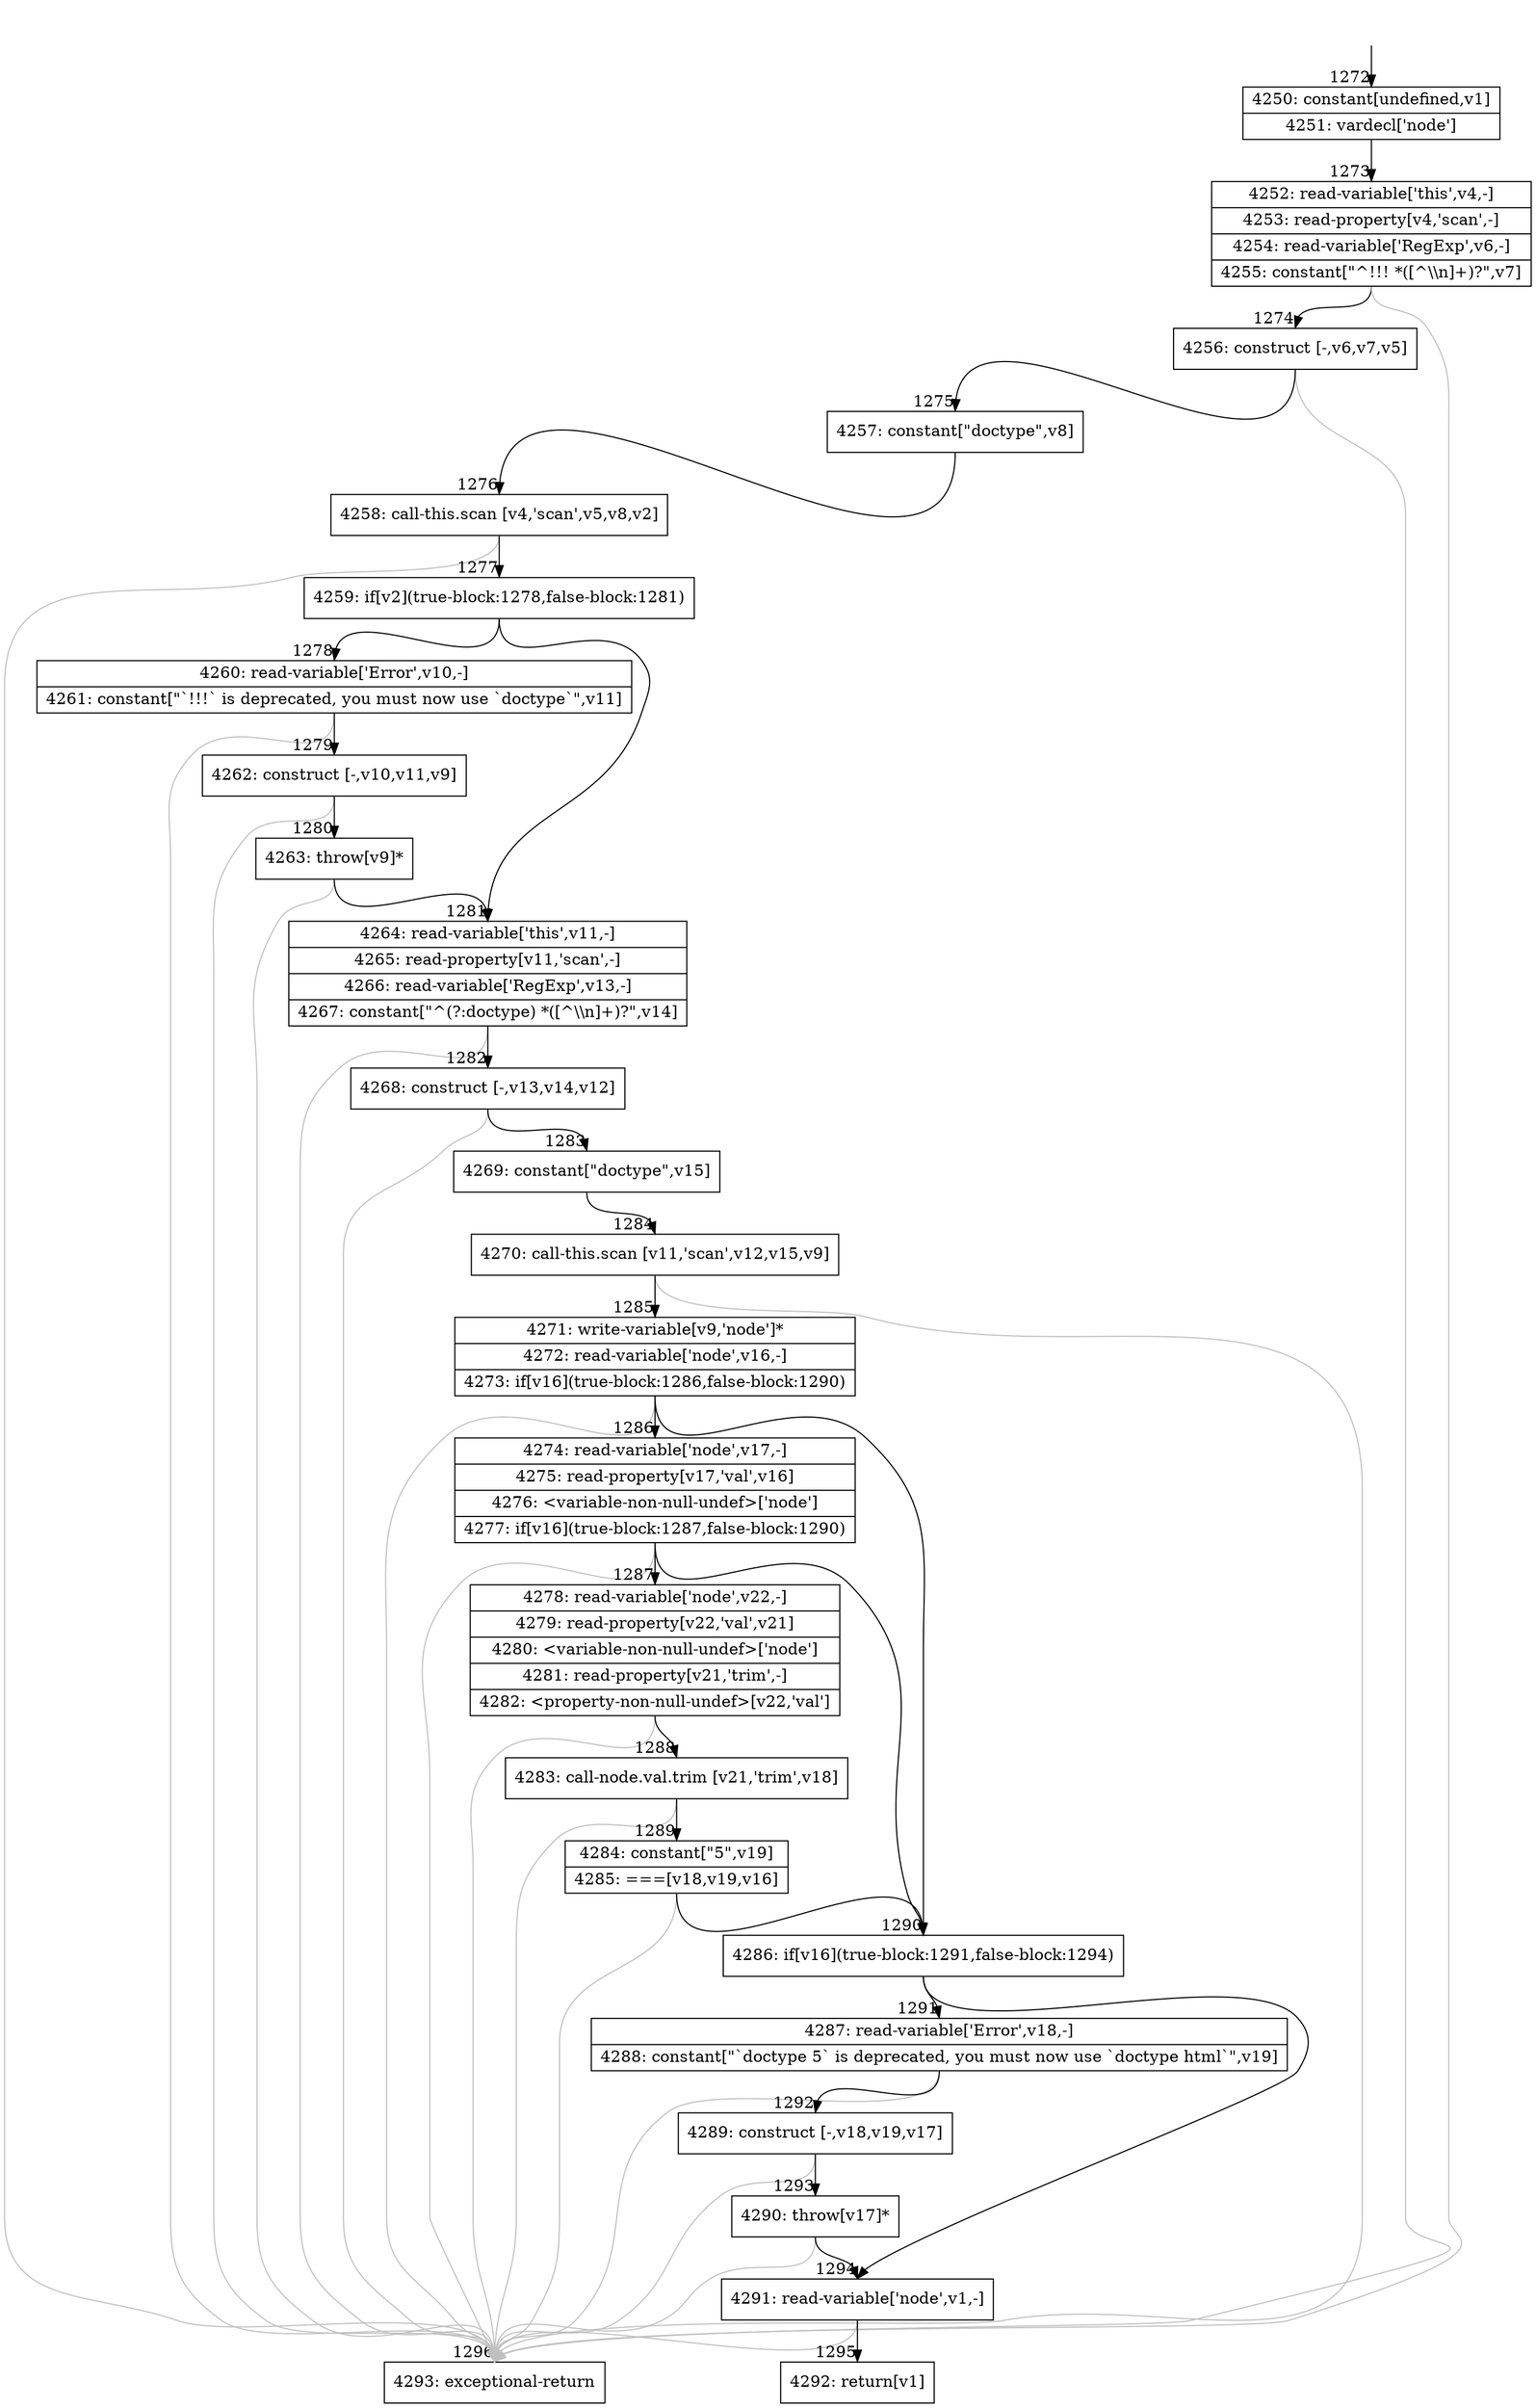 digraph {
rankdir="TD"
BB_entry73[shape=none,label=""];
BB_entry73 -> BB1272 [tailport=s, headport=n, headlabel="    1272"]
BB1272 [shape=record label="{4250: constant[undefined,v1]|4251: vardecl['node']}" ] 
BB1272 -> BB1273 [tailport=s, headport=n, headlabel="      1273"]
BB1273 [shape=record label="{4252: read-variable['this',v4,-]|4253: read-property[v4,'scan',-]|4254: read-variable['RegExp',v6,-]|4255: constant[\"^!!! *([^\\\\n]+)?\",v7]}" ] 
BB1273 -> BB1274 [tailport=s, headport=n, headlabel="      1274"]
BB1273 -> BB1296 [tailport=s, headport=n, color=gray, headlabel="      1296"]
BB1274 [shape=record label="{4256: construct [-,v6,v7,v5]}" ] 
BB1274 -> BB1275 [tailport=s, headport=n, headlabel="      1275"]
BB1274 -> BB1296 [tailport=s, headport=n, color=gray]
BB1275 [shape=record label="{4257: constant[\"doctype\",v8]}" ] 
BB1275 -> BB1276 [tailport=s, headport=n, headlabel="      1276"]
BB1276 [shape=record label="{4258: call-this.scan [v4,'scan',v5,v8,v2]}" ] 
BB1276 -> BB1277 [tailport=s, headport=n, headlabel="      1277"]
BB1276 -> BB1296 [tailport=s, headport=n, color=gray]
BB1277 [shape=record label="{4259: if[v2](true-block:1278,false-block:1281)}" ] 
BB1277 -> BB1278 [tailport=s, headport=n, headlabel="      1278"]
BB1277 -> BB1281 [tailport=s, headport=n, headlabel="      1281"]
BB1278 [shape=record label="{4260: read-variable['Error',v10,-]|4261: constant[\"`!!!` is deprecated, you must now use `doctype`\",v11]}" ] 
BB1278 -> BB1279 [tailport=s, headport=n, headlabel="      1279"]
BB1278 -> BB1296 [tailport=s, headport=n, color=gray]
BB1279 [shape=record label="{4262: construct [-,v10,v11,v9]}" ] 
BB1279 -> BB1280 [tailport=s, headport=n, headlabel="      1280"]
BB1279 -> BB1296 [tailport=s, headport=n, color=gray]
BB1280 [shape=record label="{4263: throw[v9]*}" ] 
BB1280 -> BB1281 [tailport=s, headport=n]
BB1280 -> BB1296 [tailport=s, headport=n, color=gray]
BB1281 [shape=record label="{4264: read-variable['this',v11,-]|4265: read-property[v11,'scan',-]|4266: read-variable['RegExp',v13,-]|4267: constant[\"^(?:doctype) *([^\\\\n]+)?\",v14]}" ] 
BB1281 -> BB1282 [tailport=s, headport=n, headlabel="      1282"]
BB1281 -> BB1296 [tailport=s, headport=n, color=gray]
BB1282 [shape=record label="{4268: construct [-,v13,v14,v12]}" ] 
BB1282 -> BB1283 [tailport=s, headport=n, headlabel="      1283"]
BB1282 -> BB1296 [tailport=s, headport=n, color=gray]
BB1283 [shape=record label="{4269: constant[\"doctype\",v15]}" ] 
BB1283 -> BB1284 [tailport=s, headport=n, headlabel="      1284"]
BB1284 [shape=record label="{4270: call-this.scan [v11,'scan',v12,v15,v9]}" ] 
BB1284 -> BB1285 [tailport=s, headport=n, headlabel="      1285"]
BB1284 -> BB1296 [tailport=s, headport=n, color=gray]
BB1285 [shape=record label="{4271: write-variable[v9,'node']*|4272: read-variable['node',v16,-]|4273: if[v16](true-block:1286,false-block:1290)}" ] 
BB1285 -> BB1290 [tailport=s, headport=n, headlabel="      1290"]
BB1285 -> BB1286 [tailport=s, headport=n, headlabel="      1286"]
BB1285 -> BB1296 [tailport=s, headport=n, color=gray]
BB1286 [shape=record label="{4274: read-variable['node',v17,-]|4275: read-property[v17,'val',v16]|4276: \<variable-non-null-undef\>['node']|4277: if[v16](true-block:1287,false-block:1290)}" ] 
BB1286 -> BB1290 [tailport=s, headport=n]
BB1286 -> BB1287 [tailport=s, headport=n, headlabel="      1287"]
BB1286 -> BB1296 [tailport=s, headport=n, color=gray]
BB1287 [shape=record label="{4278: read-variable['node',v22,-]|4279: read-property[v22,'val',v21]|4280: \<variable-non-null-undef\>['node']|4281: read-property[v21,'trim',-]|4282: \<property-non-null-undef\>[v22,'val']}" ] 
BB1287 -> BB1288 [tailport=s, headport=n, headlabel="      1288"]
BB1287 -> BB1296 [tailport=s, headport=n, color=gray]
BB1288 [shape=record label="{4283: call-node.val.trim [v21,'trim',v18]}" ] 
BB1288 -> BB1289 [tailport=s, headport=n, headlabel="      1289"]
BB1288 -> BB1296 [tailport=s, headport=n, color=gray]
BB1289 [shape=record label="{4284: constant[\"5\",v19]|4285: ===[v18,v19,v16]}" ] 
BB1289 -> BB1290 [tailport=s, headport=n]
BB1289 -> BB1296 [tailport=s, headport=n, color=gray]
BB1290 [shape=record label="{4286: if[v16](true-block:1291,false-block:1294)}" ] 
BB1290 -> BB1291 [tailport=s, headport=n, headlabel="      1291"]
BB1290 -> BB1294 [tailport=s, headport=n, headlabel="      1294"]
BB1291 [shape=record label="{4287: read-variable['Error',v18,-]|4288: constant[\"`doctype 5` is deprecated, you must now use `doctype html`\",v19]}" ] 
BB1291 -> BB1292 [tailport=s, headport=n, headlabel="      1292"]
BB1291 -> BB1296 [tailport=s, headport=n, color=gray]
BB1292 [shape=record label="{4289: construct [-,v18,v19,v17]}" ] 
BB1292 -> BB1293 [tailport=s, headport=n, headlabel="      1293"]
BB1292 -> BB1296 [tailport=s, headport=n, color=gray]
BB1293 [shape=record label="{4290: throw[v17]*}" ] 
BB1293 -> BB1294 [tailport=s, headport=n]
BB1293 -> BB1296 [tailport=s, headport=n, color=gray]
BB1294 [shape=record label="{4291: read-variable['node',v1,-]}" ] 
BB1294 -> BB1295 [tailport=s, headport=n, headlabel="      1295"]
BB1294 -> BB1296 [tailport=s, headport=n, color=gray]
BB1295 [shape=record label="{4292: return[v1]}" ] 
BB1296 [shape=record label="{4293: exceptional-return}" ] 
//#$~ 1446
}
